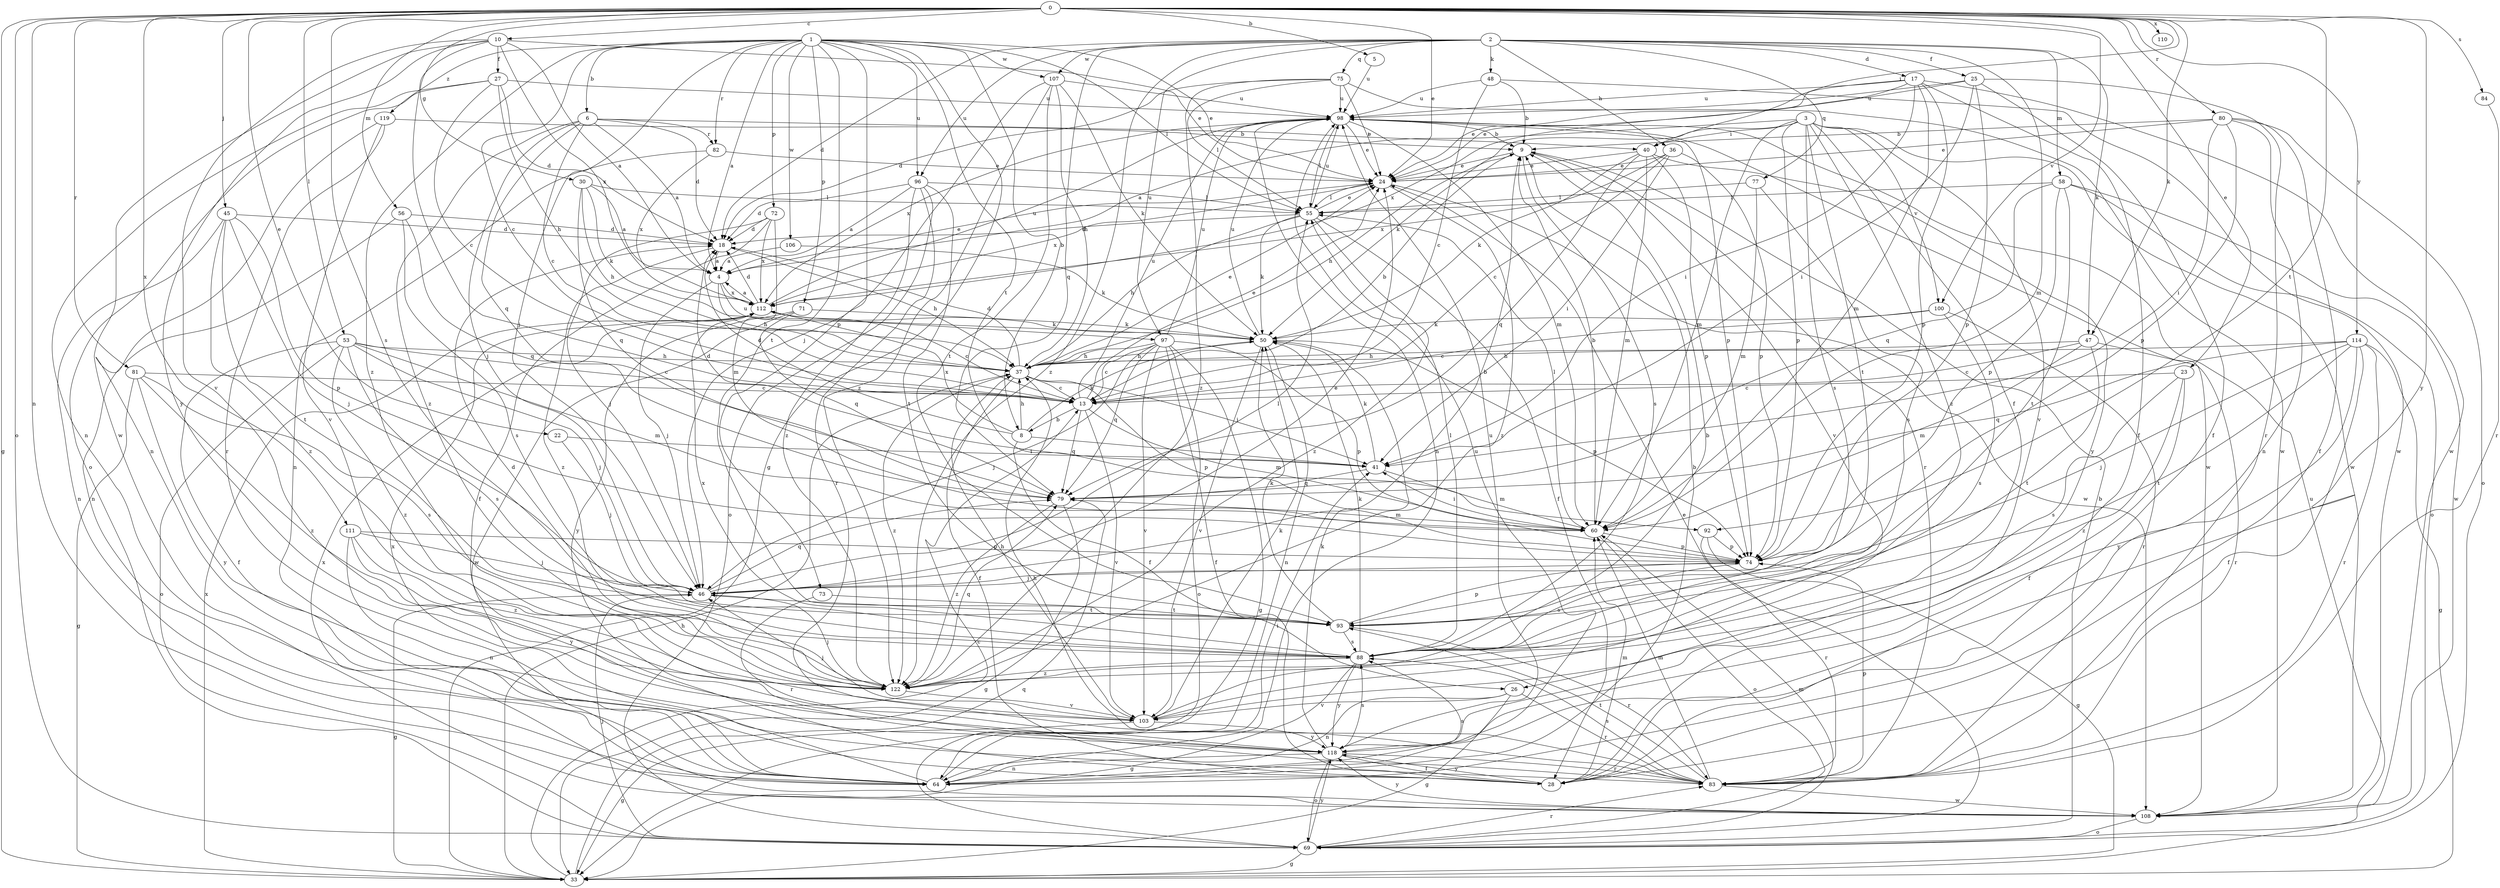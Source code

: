 strict digraph  {
0;
1;
2;
3;
4;
5;
6;
8;
9;
10;
13;
17;
18;
22;
23;
24;
25;
26;
27;
28;
30;
33;
36;
37;
40;
41;
45;
46;
47;
48;
50;
53;
55;
56;
58;
60;
64;
69;
71;
72;
73;
74;
75;
77;
79;
80;
81;
82;
83;
84;
88;
92;
93;
96;
97;
98;
100;
103;
106;
107;
108;
110;
111;
112;
114;
118;
119;
122;
0 -> 5  [label=b];
0 -> 10  [label=c];
0 -> 22  [label=e];
0 -> 23  [label=e];
0 -> 24  [label=e];
0 -> 30  [label=g];
0 -> 33  [label=g];
0 -> 40  [label=i];
0 -> 45  [label=j];
0 -> 47  [label=k];
0 -> 53  [label=l];
0 -> 56  [label=m];
0 -> 64  [label=n];
0 -> 69  [label=o];
0 -> 80  [label=r];
0 -> 81  [label=r];
0 -> 84  [label=s];
0 -> 88  [label=s];
0 -> 92  [label=t];
0 -> 100  [label=v];
0 -> 110  [label=x];
0 -> 111  [label=x];
0 -> 114  [label=y];
0 -> 118  [label=y];
1 -> 4  [label=a];
1 -> 6  [label=b];
1 -> 8  [label=b];
1 -> 13  [label=c];
1 -> 24  [label=e];
1 -> 33  [label=g];
1 -> 46  [label=j];
1 -> 55  [label=l];
1 -> 71  [label=p];
1 -> 72  [label=p];
1 -> 73  [label=p];
1 -> 82  [label=r];
1 -> 92  [label=t];
1 -> 93  [label=t];
1 -> 96  [label=u];
1 -> 106  [label=w];
1 -> 107  [label=w];
1 -> 119  [label=z];
1 -> 122  [label=z];
2 -> 17  [label=d];
2 -> 18  [label=d];
2 -> 25  [label=f];
2 -> 36  [label=h];
2 -> 47  [label=k];
2 -> 48  [label=k];
2 -> 58  [label=m];
2 -> 60  [label=m];
2 -> 75  [label=q];
2 -> 77  [label=q];
2 -> 79  [label=q];
2 -> 96  [label=u];
2 -> 97  [label=u];
2 -> 107  [label=w];
2 -> 122  [label=z];
3 -> 4  [label=a];
3 -> 26  [label=f];
3 -> 40  [label=i];
3 -> 50  [label=k];
3 -> 60  [label=m];
3 -> 74  [label=p];
3 -> 88  [label=s];
3 -> 93  [label=t];
3 -> 100  [label=v];
3 -> 103  [label=v];
3 -> 108  [label=w];
3 -> 122  [label=z];
4 -> 24  [label=e];
4 -> 37  [label=h];
4 -> 46  [label=j];
4 -> 97  [label=u];
4 -> 112  [label=x];
5 -> 98  [label=u];
6 -> 4  [label=a];
6 -> 13  [label=c];
6 -> 18  [label=d];
6 -> 40  [label=i];
6 -> 46  [label=j];
6 -> 79  [label=q];
6 -> 82  [label=r];
6 -> 122  [label=z];
8 -> 18  [label=d];
8 -> 26  [label=f];
8 -> 37  [label=h];
8 -> 41  [label=i];
8 -> 50  [label=k];
8 -> 112  [label=x];
9 -> 24  [label=e];
9 -> 37  [label=h];
9 -> 83  [label=r];
9 -> 88  [label=s];
9 -> 103  [label=v];
10 -> 4  [label=a];
10 -> 13  [label=c];
10 -> 24  [label=e];
10 -> 27  [label=f];
10 -> 103  [label=v];
10 -> 108  [label=w];
10 -> 112  [label=x];
10 -> 118  [label=y];
13 -> 8  [label=b];
13 -> 9  [label=b];
13 -> 24  [label=e];
13 -> 60  [label=m];
13 -> 79  [label=q];
13 -> 98  [label=u];
13 -> 103  [label=v];
17 -> 24  [label=e];
17 -> 28  [label=f];
17 -> 41  [label=i];
17 -> 60  [label=m];
17 -> 74  [label=p];
17 -> 98  [label=u];
17 -> 108  [label=w];
17 -> 112  [label=x];
18 -> 4  [label=a];
18 -> 37  [label=h];
18 -> 122  [label=z];
22 -> 41  [label=i];
22 -> 46  [label=j];
23 -> 13  [label=c];
23 -> 28  [label=f];
23 -> 88  [label=s];
23 -> 122  [label=z];
24 -> 55  [label=l];
24 -> 108  [label=w];
24 -> 112  [label=x];
24 -> 122  [label=z];
25 -> 24  [label=e];
25 -> 28  [label=f];
25 -> 41  [label=i];
25 -> 74  [label=p];
25 -> 83  [label=r];
25 -> 98  [label=u];
26 -> 33  [label=g];
26 -> 64  [label=n];
26 -> 83  [label=r];
26 -> 103  [label=v];
27 -> 13  [label=c];
27 -> 18  [label=d];
27 -> 37  [label=h];
27 -> 64  [label=n];
27 -> 69  [label=o];
27 -> 98  [label=u];
28 -> 60  [label=m];
28 -> 118  [label=y];
30 -> 4  [label=a];
30 -> 37  [label=h];
30 -> 50  [label=k];
30 -> 55  [label=l];
30 -> 79  [label=q];
33 -> 13  [label=c];
33 -> 37  [label=h];
33 -> 79  [label=q];
33 -> 98  [label=u];
33 -> 112  [label=x];
36 -> 13  [label=c];
36 -> 24  [label=e];
36 -> 41  [label=i];
36 -> 74  [label=p];
36 -> 112  [label=x];
37 -> 13  [label=c];
37 -> 18  [label=d];
37 -> 24  [label=e];
37 -> 28  [label=f];
37 -> 41  [label=i];
37 -> 74  [label=p];
37 -> 122  [label=z];
40 -> 24  [label=e];
40 -> 50  [label=k];
40 -> 60  [label=m];
40 -> 74  [label=p];
40 -> 79  [label=q];
40 -> 118  [label=y];
41 -> 18  [label=d];
41 -> 50  [label=k];
41 -> 60  [label=m];
41 -> 79  [label=q];
45 -> 18  [label=d];
45 -> 46  [label=j];
45 -> 64  [label=n];
45 -> 74  [label=p];
45 -> 93  [label=t];
45 -> 122  [label=z];
46 -> 9  [label=b];
46 -> 24  [label=e];
46 -> 33  [label=g];
46 -> 55  [label=l];
46 -> 79  [label=q];
46 -> 93  [label=t];
47 -> 13  [label=c];
47 -> 37  [label=h];
47 -> 60  [label=m];
47 -> 83  [label=r];
47 -> 93  [label=t];
48 -> 9  [label=b];
48 -> 13  [label=c];
48 -> 98  [label=u];
48 -> 108  [label=w];
50 -> 37  [label=h];
50 -> 64  [label=n];
50 -> 74  [label=p];
50 -> 98  [label=u];
50 -> 103  [label=v];
53 -> 13  [label=c];
53 -> 28  [label=f];
53 -> 37  [label=h];
53 -> 46  [label=j];
53 -> 60  [label=m];
53 -> 69  [label=o];
53 -> 88  [label=s];
53 -> 122  [label=z];
55 -> 18  [label=d];
55 -> 24  [label=e];
55 -> 28  [label=f];
55 -> 37  [label=h];
55 -> 50  [label=k];
55 -> 98  [label=u];
55 -> 122  [label=z];
56 -> 18  [label=d];
56 -> 64  [label=n];
56 -> 79  [label=q];
56 -> 88  [label=s];
58 -> 55  [label=l];
58 -> 69  [label=o];
58 -> 74  [label=p];
58 -> 79  [label=q];
58 -> 93  [label=t];
58 -> 108  [label=w];
60 -> 9  [label=b];
60 -> 41  [label=i];
60 -> 55  [label=l];
60 -> 69  [label=o];
60 -> 74  [label=p];
64 -> 9  [label=b];
64 -> 41  [label=i];
64 -> 88  [label=s];
64 -> 98  [label=u];
64 -> 112  [label=x];
69 -> 9  [label=b];
69 -> 24  [label=e];
69 -> 33  [label=g];
69 -> 46  [label=j];
69 -> 60  [label=m];
69 -> 83  [label=r];
69 -> 118  [label=y];
71 -> 50  [label=k];
71 -> 79  [label=q];
71 -> 108  [label=w];
71 -> 118  [label=y];
72 -> 18  [label=d];
72 -> 28  [label=f];
72 -> 46  [label=j];
72 -> 60  [label=m];
72 -> 112  [label=x];
73 -> 83  [label=r];
73 -> 93  [label=t];
74 -> 46  [label=j];
74 -> 88  [label=s];
75 -> 18  [label=d];
75 -> 24  [label=e];
75 -> 55  [label=l];
75 -> 98  [label=u];
75 -> 108  [label=w];
75 -> 122  [label=z];
77 -> 55  [label=l];
77 -> 60  [label=m];
77 -> 88  [label=s];
79 -> 33  [label=g];
79 -> 60  [label=m];
79 -> 122  [label=z];
80 -> 9  [label=b];
80 -> 24  [label=e];
80 -> 28  [label=f];
80 -> 41  [label=i];
80 -> 64  [label=n];
80 -> 69  [label=o];
80 -> 74  [label=p];
81 -> 13  [label=c];
81 -> 33  [label=g];
81 -> 88  [label=s];
81 -> 118  [label=y];
81 -> 122  [label=z];
82 -> 24  [label=e];
82 -> 64  [label=n];
82 -> 112  [label=x];
83 -> 37  [label=h];
83 -> 60  [label=m];
83 -> 74  [label=p];
83 -> 88  [label=s];
83 -> 93  [label=t];
83 -> 108  [label=w];
84 -> 83  [label=r];
88 -> 33  [label=g];
88 -> 50  [label=k];
88 -> 55  [label=l];
88 -> 112  [label=x];
88 -> 118  [label=y];
88 -> 122  [label=z];
92 -> 33  [label=g];
92 -> 74  [label=p];
92 -> 83  [label=r];
93 -> 50  [label=k];
93 -> 74  [label=p];
93 -> 83  [label=r];
93 -> 88  [label=s];
96 -> 4  [label=a];
96 -> 18  [label=d];
96 -> 55  [label=l];
96 -> 69  [label=o];
96 -> 83  [label=r];
96 -> 93  [label=t];
96 -> 122  [label=z];
97 -> 13  [label=c];
97 -> 28  [label=f];
97 -> 33  [label=g];
97 -> 37  [label=h];
97 -> 46  [label=j];
97 -> 69  [label=o];
97 -> 74  [label=p];
97 -> 79  [label=q];
97 -> 98  [label=u];
97 -> 103  [label=v];
98 -> 9  [label=b];
98 -> 24  [label=e];
98 -> 55  [label=l];
98 -> 60  [label=m];
98 -> 64  [label=n];
98 -> 74  [label=p];
98 -> 108  [label=w];
98 -> 112  [label=x];
100 -> 13  [label=c];
100 -> 50  [label=k];
100 -> 83  [label=r];
100 -> 88  [label=s];
103 -> 9  [label=b];
103 -> 33  [label=g];
103 -> 37  [label=h];
103 -> 46  [label=j];
103 -> 50  [label=k];
103 -> 118  [label=y];
106 -> 4  [label=a];
106 -> 50  [label=k];
107 -> 37  [label=h];
107 -> 46  [label=j];
107 -> 50  [label=k];
107 -> 93  [label=t];
107 -> 98  [label=u];
107 -> 122  [label=z];
108 -> 69  [label=o];
108 -> 112  [label=x];
108 -> 118  [label=y];
111 -> 46  [label=j];
111 -> 64  [label=n];
111 -> 74  [label=p];
111 -> 118  [label=y];
111 -> 122  [label=z];
112 -> 4  [label=a];
112 -> 13  [label=c];
112 -> 18  [label=d];
112 -> 50  [label=k];
112 -> 98  [label=u];
114 -> 28  [label=f];
114 -> 33  [label=g];
114 -> 37  [label=h];
114 -> 46  [label=j];
114 -> 79  [label=q];
114 -> 83  [label=r];
114 -> 93  [label=t];
114 -> 118  [label=y];
118 -> 28  [label=f];
118 -> 50  [label=k];
118 -> 64  [label=n];
118 -> 69  [label=o];
118 -> 83  [label=r];
118 -> 88  [label=s];
118 -> 98  [label=u];
119 -> 9  [label=b];
119 -> 64  [label=n];
119 -> 83  [label=r];
119 -> 103  [label=v];
122 -> 18  [label=d];
122 -> 46  [label=j];
122 -> 79  [label=q];
122 -> 103  [label=v];
}

